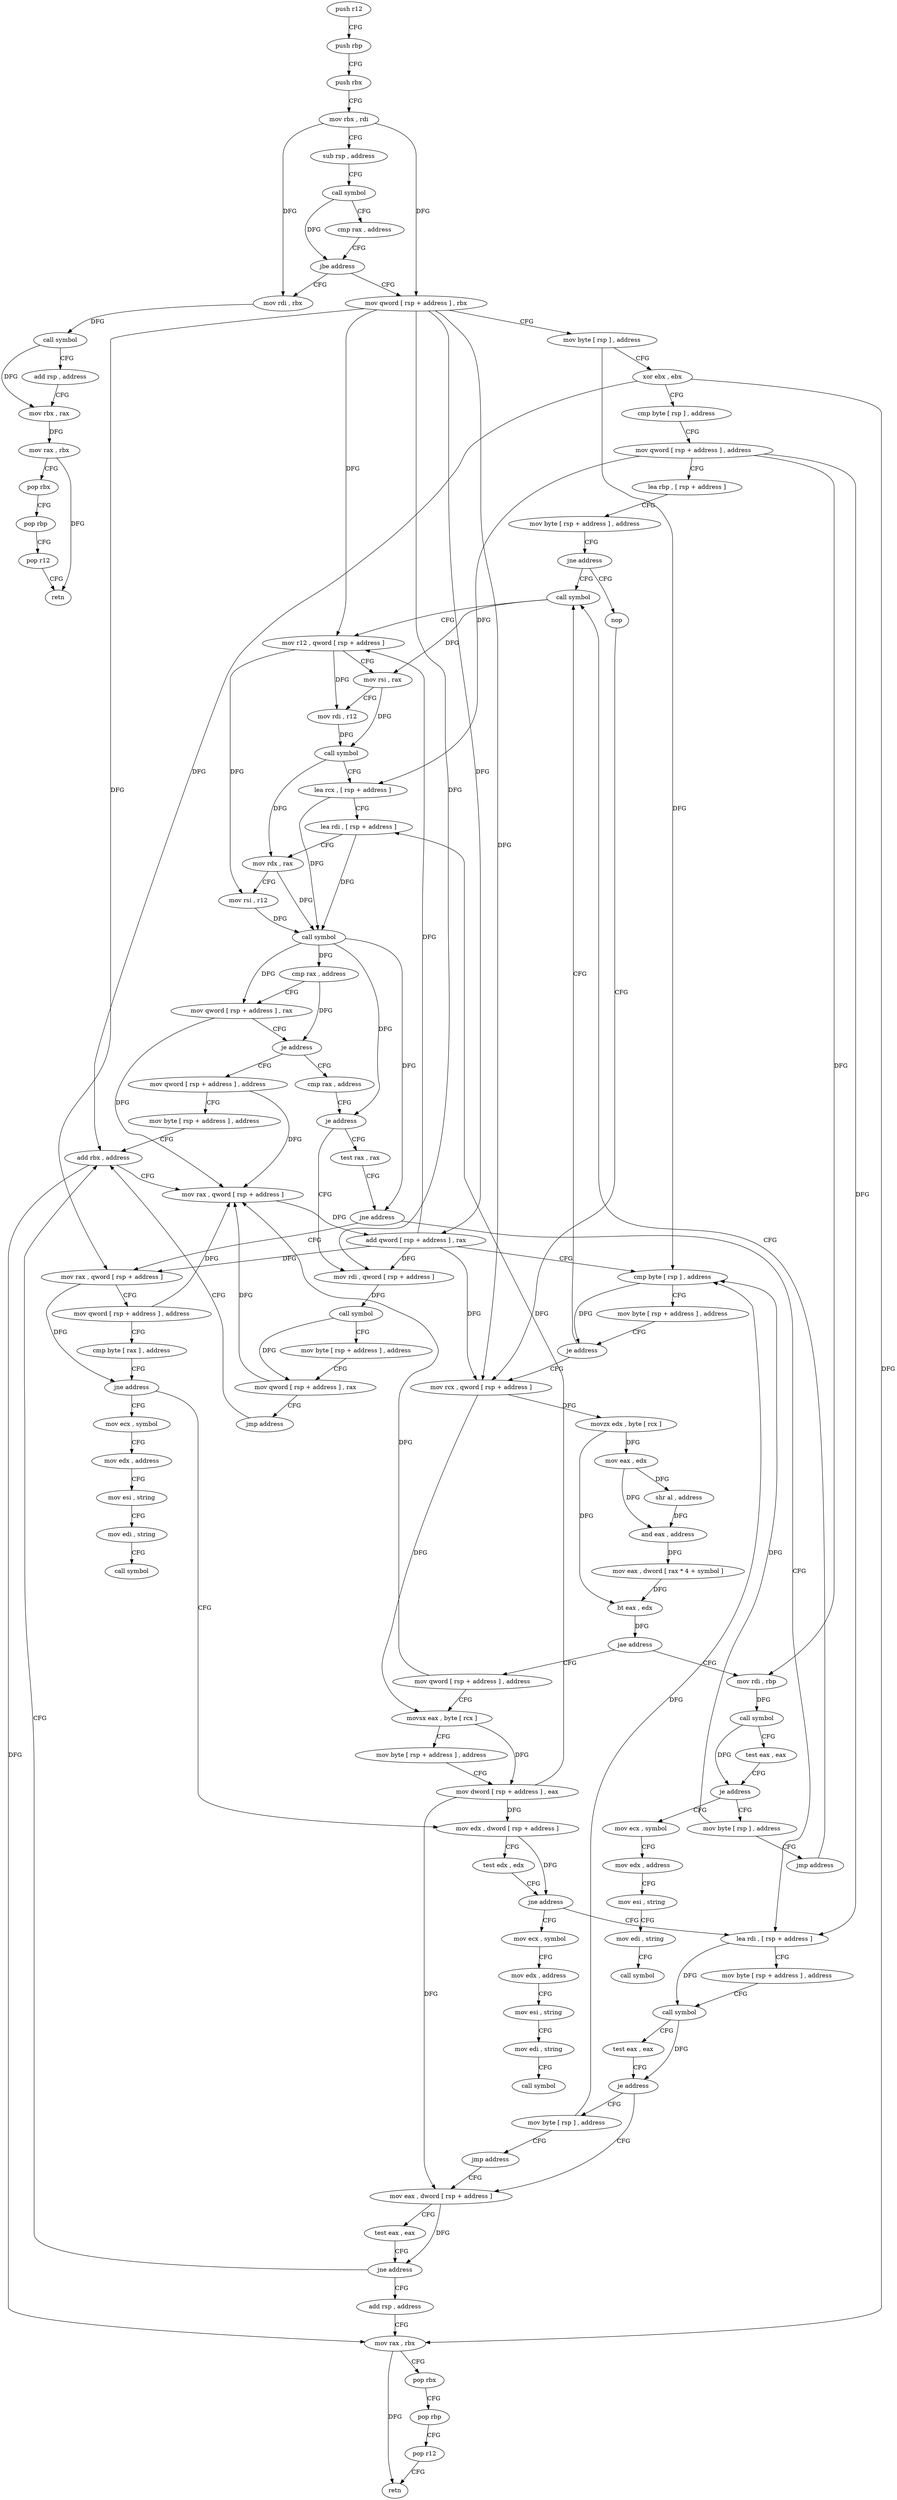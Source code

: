 digraph "func" {
"4406320" [label = "push r12" ]
"4406322" [label = "push rbp" ]
"4406323" [label = "push rbx" ]
"4406324" [label = "mov rbx , rdi" ]
"4406327" [label = "sub rsp , address" ]
"4406331" [label = "call symbol" ]
"4406336" [label = "cmp rax , address" ]
"4406340" [label = "jbe address" ]
"4406696" [label = "mov rdi , rbx" ]
"4406346" [label = "mov qword [ rsp + address ] , rbx" ]
"4406699" [label = "call symbol" ]
"4406704" [label = "add rsp , address" ]
"4406708" [label = "mov rbx , rax" ]
"4406711" [label = "mov rax , rbx" ]
"4406714" [label = "pop rbx" ]
"4406715" [label = "pop rbp" ]
"4406716" [label = "pop r12" ]
"4406718" [label = "retn" ]
"4406351" [label = "mov byte [ rsp ] , address" ]
"4406355" [label = "xor ebx , ebx" ]
"4406357" [label = "cmp byte [ rsp ] , address" ]
"4406361" [label = "mov qword [ rsp + address ] , address" ]
"4406370" [label = "lea rbp , [ rsp + address ]" ]
"4406375" [label = "mov byte [ rsp + address ] , address" ]
"4406380" [label = "jne address" ]
"4406503" [label = "call symbol" ]
"4406382" [label = "nop" ]
"4406508" [label = "mov r12 , qword [ rsp + address ]" ]
"4406513" [label = "mov rsi , rax" ]
"4406516" [label = "mov rdi , r12" ]
"4406519" [label = "call symbol" ]
"4406524" [label = "lea rcx , [ rsp + address ]" ]
"4406529" [label = "lea rdi , [ rsp + address ]" ]
"4406534" [label = "mov rdx , rax" ]
"4406537" [label = "mov rsi , r12" ]
"4406540" [label = "call symbol" ]
"4406545" [label = "cmp rax , address" ]
"4406549" [label = "mov qword [ rsp + address ] , rax" ]
"4406554" [label = "je address" ]
"4406464" [label = "mov qword [ rsp + address ] , address" ]
"4406556" [label = "cmp rax , address" ]
"4406384" [label = "mov rcx , qword [ rsp + address ]" ]
"4406473" [label = "mov byte [ rsp + address ] , address" ]
"4406478" [label = "add rbx , address" ]
"4406560" [label = "je address" ]
"4406664" [label = "mov rdi , qword [ rsp + address ]" ]
"4406562" [label = "test rax , rax" ]
"4406640" [label = "mov rdi , rbp" ]
"4406643" [label = "call symbol" ]
"4406648" [label = "test eax , eax" ]
"4406650" [label = "je address" ]
"4406719" [label = "mov ecx , symbol" ]
"4406652" [label = "mov byte [ rsp ] , address" ]
"4406416" [label = "mov qword [ rsp + address ] , address" ]
"4406425" [label = "movsx eax , byte [ rcx ]" ]
"4406428" [label = "mov byte [ rsp + address ] , address" ]
"4406433" [label = "mov dword [ rsp + address ] , eax" ]
"4406437" [label = "mov eax , dword [ rsp + address ]" ]
"4406389" [label = "movzx edx , byte [ rcx ]" ]
"4406392" [label = "mov eax , edx" ]
"4406394" [label = "shr al , address" ]
"4406397" [label = "and eax , address" ]
"4406400" [label = "mov eax , dword [ rax * 4 + symbol ]" ]
"4406407" [label = "bt eax , edx" ]
"4406410" [label = "jae address" ]
"4406669" [label = "call symbol" ]
"4406674" [label = "mov byte [ rsp + address ] , address" ]
"4406679" [label = "mov qword [ rsp + address ] , rax" ]
"4406684" [label = "jmp address" ]
"4406565" [label = "jne address" ]
"4406602" [label = "lea rdi , [ rsp + address ]" ]
"4406567" [label = "mov rax , qword [ rsp + address ]" ]
"4406724" [label = "mov edx , address" ]
"4406729" [label = "mov esi , string" ]
"4406734" [label = "mov edi , string" ]
"4406739" [label = "call symbol" ]
"4406656" [label = "jmp address" ]
"4406482" [label = "mov rax , qword [ rsp + address ]" ]
"4406487" [label = "add qword [ rsp + address ] , rax" ]
"4406492" [label = "cmp byte [ rsp ] , address" ]
"4406496" [label = "mov byte [ rsp + address ] , address" ]
"4406501" [label = "je address" ]
"4406445" [label = "add rsp , address" ]
"4406449" [label = "mov rax , rbx" ]
"4406452" [label = "pop rbx" ]
"4406453" [label = "pop rbp" ]
"4406454" [label = "pop r12" ]
"4406456" [label = "retn" ]
"4406607" [label = "mov byte [ rsp + address ] , address" ]
"4406612" [label = "call symbol" ]
"4406617" [label = "test eax , eax" ]
"4406619" [label = "je address" ]
"4406625" [label = "mov byte [ rsp ] , address" ]
"4406572" [label = "mov qword [ rsp + address ] , address" ]
"4406581" [label = "cmp byte [ rax ] , address" ]
"4406584" [label = "jne address" ]
"4406769" [label = "mov ecx , symbol" ]
"4406590" [label = "mov edx , dword [ rsp + address ]" ]
"4406441" [label = "test eax , eax" ]
"4406443" [label = "jne address" ]
"4406629" [label = "jmp address" ]
"4406774" [label = "mov edx , address" ]
"4406779" [label = "mov esi , string" ]
"4406784" [label = "mov edi , string" ]
"4406789" [label = "call symbol" ]
"4406594" [label = "test edx , edx" ]
"4406596" [label = "jne address" ]
"4406744" [label = "mov ecx , symbol" ]
"4406749" [label = "mov edx , address" ]
"4406754" [label = "mov esi , string" ]
"4406759" [label = "mov edi , string" ]
"4406764" [label = "call symbol" ]
"4406320" -> "4406322" [ label = "CFG" ]
"4406322" -> "4406323" [ label = "CFG" ]
"4406323" -> "4406324" [ label = "CFG" ]
"4406324" -> "4406327" [ label = "CFG" ]
"4406324" -> "4406696" [ label = "DFG" ]
"4406324" -> "4406346" [ label = "DFG" ]
"4406327" -> "4406331" [ label = "CFG" ]
"4406331" -> "4406336" [ label = "CFG" ]
"4406331" -> "4406340" [ label = "DFG" ]
"4406336" -> "4406340" [ label = "CFG" ]
"4406340" -> "4406696" [ label = "CFG" ]
"4406340" -> "4406346" [ label = "CFG" ]
"4406696" -> "4406699" [ label = "DFG" ]
"4406346" -> "4406351" [ label = "CFG" ]
"4406346" -> "4406508" [ label = "DFG" ]
"4406346" -> "4406384" [ label = "DFG" ]
"4406346" -> "4406487" [ label = "DFG" ]
"4406346" -> "4406664" [ label = "DFG" ]
"4406346" -> "4406567" [ label = "DFG" ]
"4406699" -> "4406704" [ label = "CFG" ]
"4406699" -> "4406708" [ label = "DFG" ]
"4406704" -> "4406708" [ label = "CFG" ]
"4406708" -> "4406711" [ label = "DFG" ]
"4406711" -> "4406714" [ label = "CFG" ]
"4406711" -> "4406718" [ label = "DFG" ]
"4406714" -> "4406715" [ label = "CFG" ]
"4406715" -> "4406716" [ label = "CFG" ]
"4406716" -> "4406718" [ label = "CFG" ]
"4406351" -> "4406355" [ label = "CFG" ]
"4406351" -> "4406492" [ label = "DFG" ]
"4406355" -> "4406357" [ label = "CFG" ]
"4406355" -> "4406478" [ label = "DFG" ]
"4406355" -> "4406449" [ label = "DFG" ]
"4406357" -> "4406361" [ label = "CFG" ]
"4406361" -> "4406370" [ label = "CFG" ]
"4406361" -> "4406524" [ label = "DFG" ]
"4406361" -> "4406640" [ label = "DFG" ]
"4406361" -> "4406602" [ label = "DFG" ]
"4406370" -> "4406375" [ label = "CFG" ]
"4406375" -> "4406380" [ label = "CFG" ]
"4406380" -> "4406503" [ label = "CFG" ]
"4406380" -> "4406382" [ label = "CFG" ]
"4406503" -> "4406508" [ label = "CFG" ]
"4406503" -> "4406513" [ label = "DFG" ]
"4406382" -> "4406384" [ label = "CFG" ]
"4406508" -> "4406513" [ label = "CFG" ]
"4406508" -> "4406516" [ label = "DFG" ]
"4406508" -> "4406537" [ label = "DFG" ]
"4406513" -> "4406516" [ label = "CFG" ]
"4406513" -> "4406519" [ label = "DFG" ]
"4406516" -> "4406519" [ label = "DFG" ]
"4406519" -> "4406524" [ label = "CFG" ]
"4406519" -> "4406534" [ label = "DFG" ]
"4406524" -> "4406529" [ label = "CFG" ]
"4406524" -> "4406540" [ label = "DFG" ]
"4406529" -> "4406534" [ label = "CFG" ]
"4406529" -> "4406540" [ label = "DFG" ]
"4406534" -> "4406537" [ label = "CFG" ]
"4406534" -> "4406540" [ label = "DFG" ]
"4406537" -> "4406540" [ label = "DFG" ]
"4406540" -> "4406545" [ label = "DFG" ]
"4406540" -> "4406549" [ label = "DFG" ]
"4406540" -> "4406560" [ label = "DFG" ]
"4406540" -> "4406565" [ label = "DFG" ]
"4406545" -> "4406549" [ label = "CFG" ]
"4406545" -> "4406554" [ label = "DFG" ]
"4406549" -> "4406554" [ label = "CFG" ]
"4406549" -> "4406482" [ label = "DFG" ]
"4406554" -> "4406464" [ label = "CFG" ]
"4406554" -> "4406556" [ label = "CFG" ]
"4406464" -> "4406473" [ label = "CFG" ]
"4406464" -> "4406482" [ label = "DFG" ]
"4406556" -> "4406560" [ label = "CFG" ]
"4406384" -> "4406389" [ label = "DFG" ]
"4406384" -> "4406425" [ label = "DFG" ]
"4406473" -> "4406478" [ label = "CFG" ]
"4406478" -> "4406482" [ label = "CFG" ]
"4406478" -> "4406449" [ label = "DFG" ]
"4406560" -> "4406664" [ label = "CFG" ]
"4406560" -> "4406562" [ label = "CFG" ]
"4406664" -> "4406669" [ label = "DFG" ]
"4406562" -> "4406565" [ label = "CFG" ]
"4406640" -> "4406643" [ label = "DFG" ]
"4406643" -> "4406648" [ label = "CFG" ]
"4406643" -> "4406650" [ label = "DFG" ]
"4406648" -> "4406650" [ label = "CFG" ]
"4406650" -> "4406719" [ label = "CFG" ]
"4406650" -> "4406652" [ label = "CFG" ]
"4406719" -> "4406724" [ label = "CFG" ]
"4406652" -> "4406656" [ label = "CFG" ]
"4406652" -> "4406492" [ label = "DFG" ]
"4406416" -> "4406425" [ label = "CFG" ]
"4406416" -> "4406482" [ label = "DFG" ]
"4406425" -> "4406428" [ label = "CFG" ]
"4406425" -> "4406433" [ label = "DFG" ]
"4406428" -> "4406433" [ label = "CFG" ]
"4406433" -> "4406437" [ label = "DFG" ]
"4406433" -> "4406529" [ label = "DFG" ]
"4406433" -> "4406590" [ label = "DFG" ]
"4406437" -> "4406441" [ label = "CFG" ]
"4406437" -> "4406443" [ label = "DFG" ]
"4406389" -> "4406392" [ label = "DFG" ]
"4406389" -> "4406407" [ label = "DFG" ]
"4406392" -> "4406394" [ label = "DFG" ]
"4406392" -> "4406397" [ label = "DFG" ]
"4406394" -> "4406397" [ label = "DFG" ]
"4406397" -> "4406400" [ label = "DFG" ]
"4406400" -> "4406407" [ label = "DFG" ]
"4406407" -> "4406410" [ label = "DFG" ]
"4406410" -> "4406640" [ label = "CFG" ]
"4406410" -> "4406416" [ label = "CFG" ]
"4406669" -> "4406674" [ label = "CFG" ]
"4406669" -> "4406679" [ label = "DFG" ]
"4406674" -> "4406679" [ label = "CFG" ]
"4406679" -> "4406684" [ label = "CFG" ]
"4406679" -> "4406482" [ label = "DFG" ]
"4406684" -> "4406478" [ label = "CFG" ]
"4406565" -> "4406602" [ label = "CFG" ]
"4406565" -> "4406567" [ label = "CFG" ]
"4406602" -> "4406607" [ label = "CFG" ]
"4406602" -> "4406612" [ label = "DFG" ]
"4406567" -> "4406572" [ label = "CFG" ]
"4406567" -> "4406584" [ label = "DFG" ]
"4406724" -> "4406729" [ label = "CFG" ]
"4406729" -> "4406734" [ label = "CFG" ]
"4406734" -> "4406739" [ label = "CFG" ]
"4406656" -> "4406503" [ label = "CFG" ]
"4406482" -> "4406487" [ label = "DFG" ]
"4406487" -> "4406492" [ label = "CFG" ]
"4406487" -> "4406508" [ label = "DFG" ]
"4406487" -> "4406384" [ label = "DFG" ]
"4406487" -> "4406664" [ label = "DFG" ]
"4406487" -> "4406567" [ label = "DFG" ]
"4406492" -> "4406496" [ label = "CFG" ]
"4406492" -> "4406501" [ label = "DFG" ]
"4406496" -> "4406501" [ label = "CFG" ]
"4406501" -> "4406384" [ label = "CFG" ]
"4406501" -> "4406503" [ label = "CFG" ]
"4406445" -> "4406449" [ label = "CFG" ]
"4406449" -> "4406452" [ label = "CFG" ]
"4406449" -> "4406456" [ label = "DFG" ]
"4406452" -> "4406453" [ label = "CFG" ]
"4406453" -> "4406454" [ label = "CFG" ]
"4406454" -> "4406456" [ label = "CFG" ]
"4406607" -> "4406612" [ label = "CFG" ]
"4406612" -> "4406617" [ label = "CFG" ]
"4406612" -> "4406619" [ label = "DFG" ]
"4406617" -> "4406619" [ label = "CFG" ]
"4406619" -> "4406437" [ label = "CFG" ]
"4406619" -> "4406625" [ label = "CFG" ]
"4406625" -> "4406629" [ label = "CFG" ]
"4406625" -> "4406492" [ label = "DFG" ]
"4406572" -> "4406581" [ label = "CFG" ]
"4406572" -> "4406482" [ label = "DFG" ]
"4406581" -> "4406584" [ label = "CFG" ]
"4406584" -> "4406769" [ label = "CFG" ]
"4406584" -> "4406590" [ label = "CFG" ]
"4406769" -> "4406774" [ label = "CFG" ]
"4406590" -> "4406594" [ label = "CFG" ]
"4406590" -> "4406596" [ label = "DFG" ]
"4406441" -> "4406443" [ label = "CFG" ]
"4406443" -> "4406478" [ label = "CFG" ]
"4406443" -> "4406445" [ label = "CFG" ]
"4406629" -> "4406437" [ label = "CFG" ]
"4406774" -> "4406779" [ label = "CFG" ]
"4406779" -> "4406784" [ label = "CFG" ]
"4406784" -> "4406789" [ label = "CFG" ]
"4406594" -> "4406596" [ label = "CFG" ]
"4406596" -> "4406744" [ label = "CFG" ]
"4406596" -> "4406602" [ label = "CFG" ]
"4406744" -> "4406749" [ label = "CFG" ]
"4406749" -> "4406754" [ label = "CFG" ]
"4406754" -> "4406759" [ label = "CFG" ]
"4406759" -> "4406764" [ label = "CFG" ]
}

